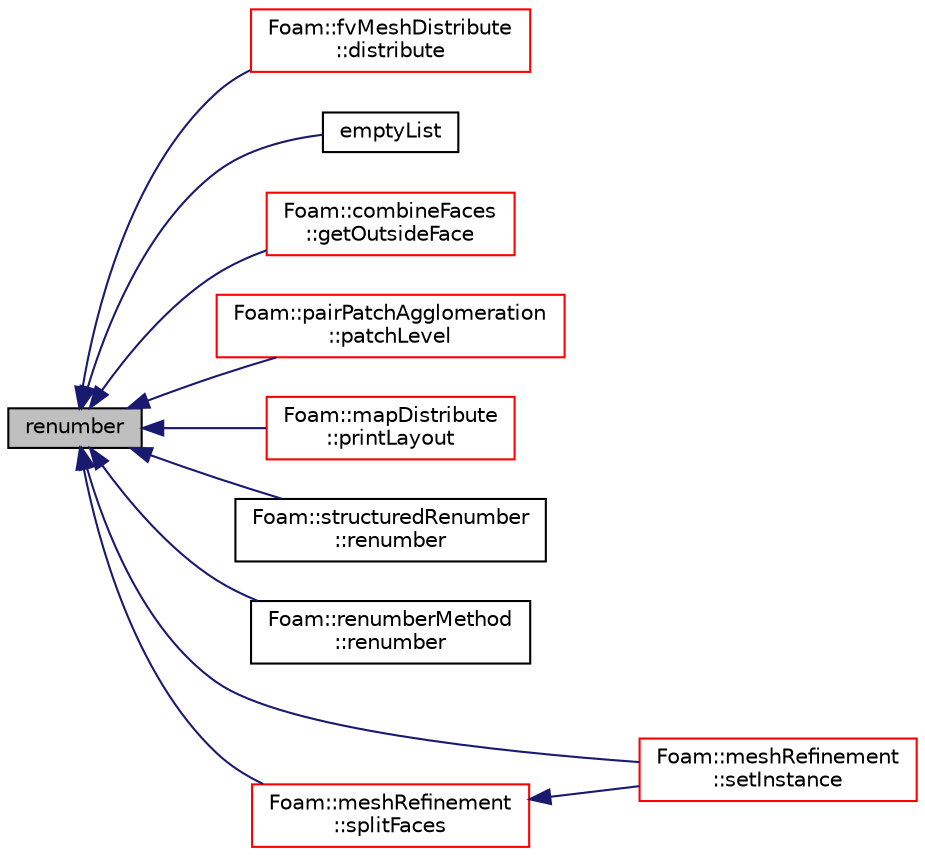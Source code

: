 digraph "renumber"
{
  bgcolor="transparent";
  edge [fontname="Helvetica",fontsize="10",labelfontname="Helvetica",labelfontsize="10"];
  node [fontname="Helvetica",fontsize="10",shape=record];
  rankdir="LR";
  Node1 [label="renumber",height=0.2,width=0.4,color="black", fillcolor="grey75", style="filled", fontcolor="black"];
  Node1 -> Node2 [dir="back",color="midnightblue",fontsize="10",style="solid",fontname="Helvetica"];
  Node2 [label="Foam::fvMeshDistribute\l::distribute",height=0.2,width=0.4,color="red",URL="$a00891.html#acb11a389cf765470aea69d37a526cf1f",tooltip="Send cells to neighbours according to distribution. "];
  Node1 -> Node3 [dir="back",color="midnightblue",fontsize="10",style="solid",fontname="Helvetica"];
  Node3 [label="emptyList",height=0.2,width=0.4,color="black",URL="$a10979.html#aac3dd6ff6f51f3841ba88a3adb29e073",tooltip="Return reference to zero-sized list. Compare to List::null() which returns. "];
  Node1 -> Node4 [dir="back",color="midnightblue",fontsize="10",style="solid",fontname="Helvetica"];
  Node4 [label="Foam::combineFaces\l::getOutsideFace",height=0.2,width=0.4,color="red",URL="$a00316.html#af695da5d6484dda0cf20307778b302f0",tooltip="Gets outside of patch as a face (in mesh point labels) "];
  Node1 -> Node5 [dir="back",color="midnightblue",fontsize="10",style="solid",fontname="Helvetica"];
  Node5 [label="Foam::pairPatchAgglomeration\l::patchLevel",height=0.2,width=0.4,color="red",URL="$a01802.html#aba17ba382a277d84982222e68a7b4543",tooltip="Return primitivePatch of given level. "];
  Node1 -> Node6 [dir="back",color="midnightblue",fontsize="10",style="solid",fontname="Helvetica"];
  Node6 [label="Foam::mapDistribute\l::printLayout",height=0.2,width=0.4,color="red",URL="$a01431.html#a2abaa53e895354873ce82ba99628ffb2",tooltip="Debug: print layout. Can only be used on maps with sorted. "];
  Node1 -> Node7 [dir="back",color="midnightblue",fontsize="10",style="solid",fontname="Helvetica"];
  Node7 [label="Foam::structuredRenumber\l::renumber",height=0.2,width=0.4,color="black",URL="$a02530.html#a8c8c314aed6bcca51f2e7ae9a90f1b82",tooltip="Return the order in which cells need to be visited, i.e. "];
  Node1 -> Node8 [dir="back",color="midnightblue",fontsize="10",style="solid",fontname="Helvetica"];
  Node8 [label="Foam::renumberMethod\l::renumber",height=0.2,width=0.4,color="black",URL="$a02207.html#a2384e0d57fcbf295a5ccaddf558cc8a0",tooltip="Return the order in which cells need to be visited, i.e. "];
  Node1 -> Node9 [dir="back",color="midnightblue",fontsize="10",style="solid",fontname="Helvetica"];
  Node9 [label="Foam::meshRefinement\l::setInstance",height=0.2,width=0.4,color="red",URL="$a01502.html#add9813891a074bebd77384af1717b0bf",tooltip="Set instance of all local IOobjects. "];
  Node1 -> Node10 [dir="back",color="midnightblue",fontsize="10",style="solid",fontname="Helvetica"];
  Node10 [label="Foam::meshRefinement\l::splitFaces",height=0.2,width=0.4,color="red",URL="$a01502.html#adc2ba2409d333b615b019f154aa236ea",tooltip="Split faces into two. "];
  Node10 -> Node9 [dir="back",color="midnightblue",fontsize="10",style="solid",fontname="Helvetica"];
}
